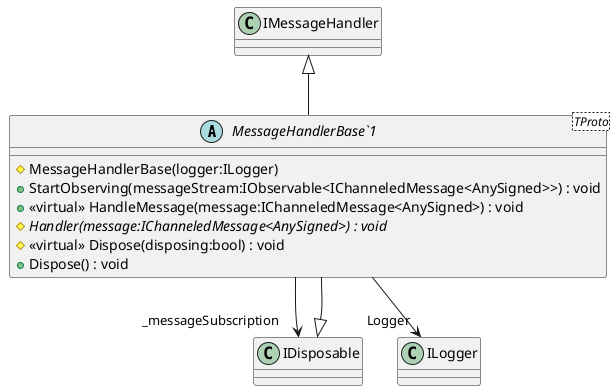 @startuml
abstract class "MessageHandlerBase`1"<TProto> {
    # MessageHandlerBase(logger:ILogger)
    + StartObserving(messageStream:IObservable<IChanneledMessage<AnySigned>>) : void
    + <<virtual>> HandleMessage(message:IChanneledMessage<AnySigned>) : void
    # {abstract} Handler(message:IChanneledMessage<AnySigned>) : void
    # <<virtual>> Dispose(disposing:bool) : void
    + Dispose() : void
}
IMessageHandler <|-- "MessageHandlerBase`1"
IDisposable <|-- "MessageHandlerBase`1"
"MessageHandlerBase`1" --> "_messageSubscription" IDisposable
"MessageHandlerBase`1" --> "Logger" ILogger
@enduml
